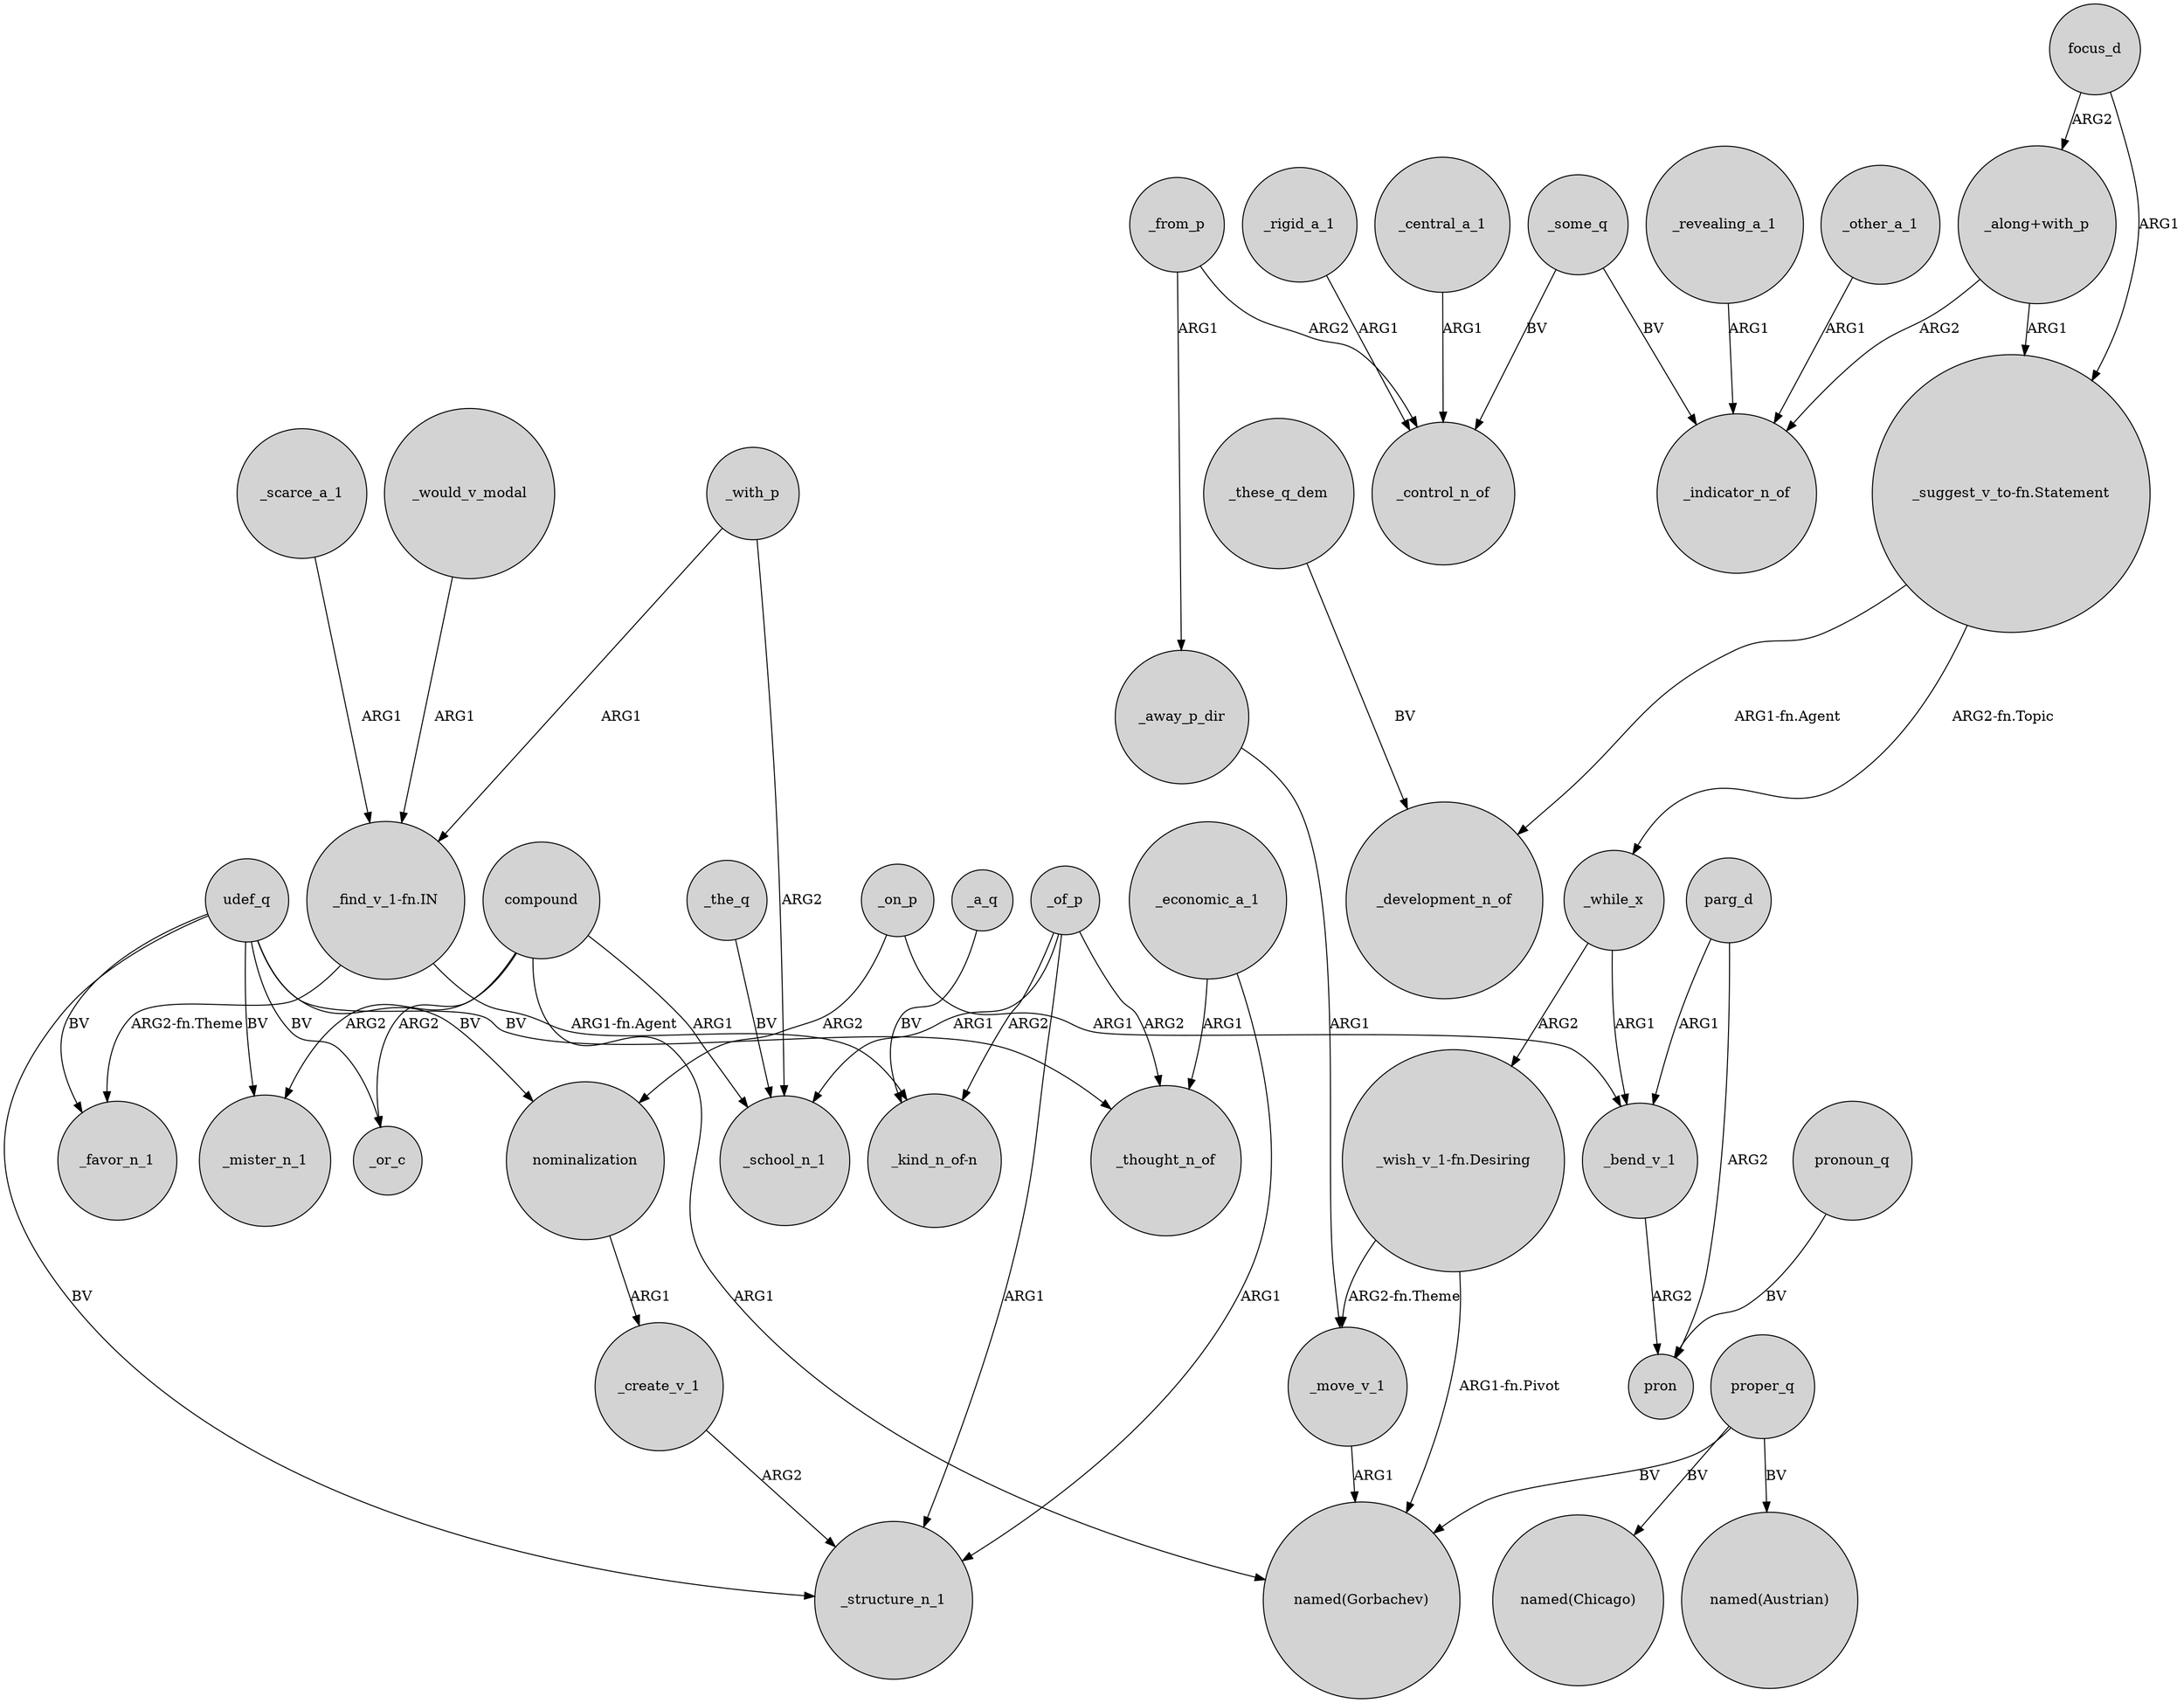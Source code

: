 digraph {
	node [shape=circle style=filled]
	"_find_v_1-fn.IN" -> _favor_n_1 [label="ARG2-fn.Theme"]
	_bend_v_1 -> pron [label=ARG2]
	compound -> _or_c [label=ARG2]
	proper_q -> "named(Chicago)" [label=BV]
	_of_p -> _thought_n_of [label=ARG2]
	_economic_a_1 -> _structure_n_1 [label=ARG1]
	_from_p -> _away_p_dir [label=ARG1]
	udef_q -> _thought_n_of [label=BV]
	"_suggest_v_to-fn.Statement" -> _while_x [label="ARG2-fn.Topic"]
	_away_p_dir -> _move_v_1 [label=ARG1]
	udef_q -> _favor_n_1 [label=BV]
	focus_d -> "_suggest_v_to-fn.Statement" [label=ARG1]
	compound -> _school_n_1 [label=ARG1]
	_on_p -> nominalization [label=ARG2]
	compound -> _mister_n_1 [label=ARG2]
	nominalization -> _create_v_1 [label=ARG1]
	"_find_v_1-fn.IN" -> "_kind_n_of-n" [label="ARG1-fn.Agent"]
	udef_q -> _mister_n_1 [label=BV]
	_some_q -> _control_n_of [label=BV]
	_scarce_a_1 -> "_find_v_1-fn.IN" [label=ARG1]
	_revealing_a_1 -> _indicator_n_of [label=ARG1]
	_create_v_1 -> _structure_n_1 [label=ARG2]
	_other_a_1 -> _indicator_n_of [label=ARG1]
	compound -> "named(Gorbachev)" [label=ARG1]
	_central_a_1 -> _control_n_of [label=ARG1]
	parg_d -> _bend_v_1 [label=ARG1]
	_would_v_modal -> "_find_v_1-fn.IN" [label=ARG1]
	udef_q -> _or_c [label=BV]
	_of_p -> _school_n_1 [label=ARG1]
	_of_p -> _structure_n_1 [label=ARG1]
	_the_q -> _school_n_1 [label=BV]
	_with_p -> "_find_v_1-fn.IN" [label=ARG1]
	parg_d -> pron [label=ARG2]
	focus_d -> "_along+with_p" [label=ARG2]
	proper_q -> "named(Austrian)" [label=BV]
	pronoun_q -> pron [label=BV]
	udef_q -> _structure_n_1 [label=BV]
	"_along+with_p" -> "_suggest_v_to-fn.Statement" [label=ARG1]
	"_along+with_p" -> _indicator_n_of [label=ARG2]
	_some_q -> _indicator_n_of [label=BV]
	_with_p -> _school_n_1 [label=ARG2]
	_on_p -> _bend_v_1 [label=ARG1]
	_from_p -> _control_n_of [label=ARG2]
	udef_q -> nominalization [label=BV]
	_move_v_1 -> "named(Gorbachev)" [label=ARG1]
	_while_x -> "_wish_v_1-fn.Desiring" [label=ARG2]
	_these_q_dem -> _development_n_of [label=BV]
	_while_x -> _bend_v_1 [label=ARG1]
	"_wish_v_1-fn.Desiring" -> _move_v_1 [label="ARG2-fn.Theme"]
	_a_q -> "_kind_n_of-n" [label=BV]
	_economic_a_1 -> _thought_n_of [label=ARG1]
	"_suggest_v_to-fn.Statement" -> _development_n_of [label="ARG1-fn.Agent"]
	proper_q -> "named(Gorbachev)" [label=BV]
	_of_p -> "_kind_n_of-n" [label=ARG2]
	_rigid_a_1 -> _control_n_of [label=ARG1]
	"_wish_v_1-fn.Desiring" -> "named(Gorbachev)" [label="ARG1-fn.Pivot"]
}
